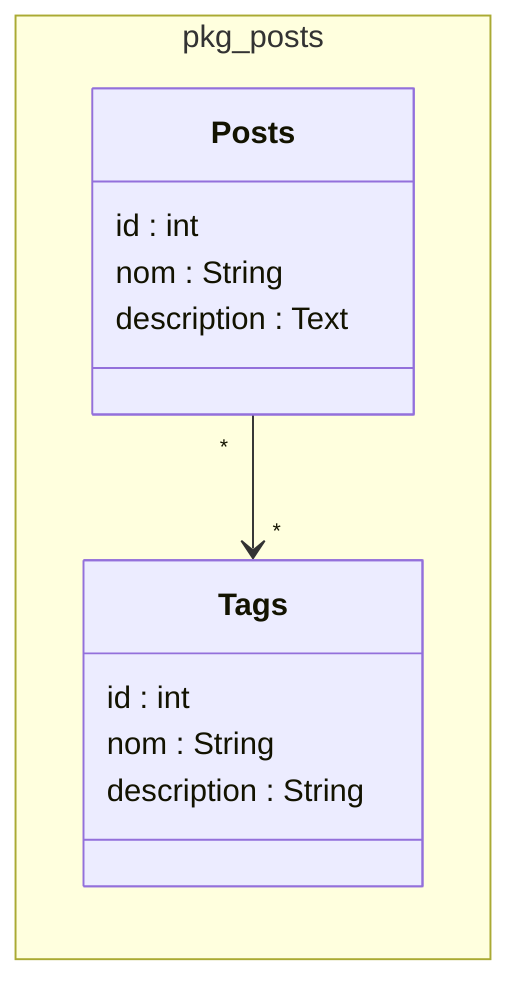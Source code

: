 classDiagram

direction RL

namespace pkg_posts {

class Posts {
  id : int
  nom : String
  description : Text
}

class Tags {
  id : int
  nom : String
  description : String
}
}

Posts "*" --> "*" Tags